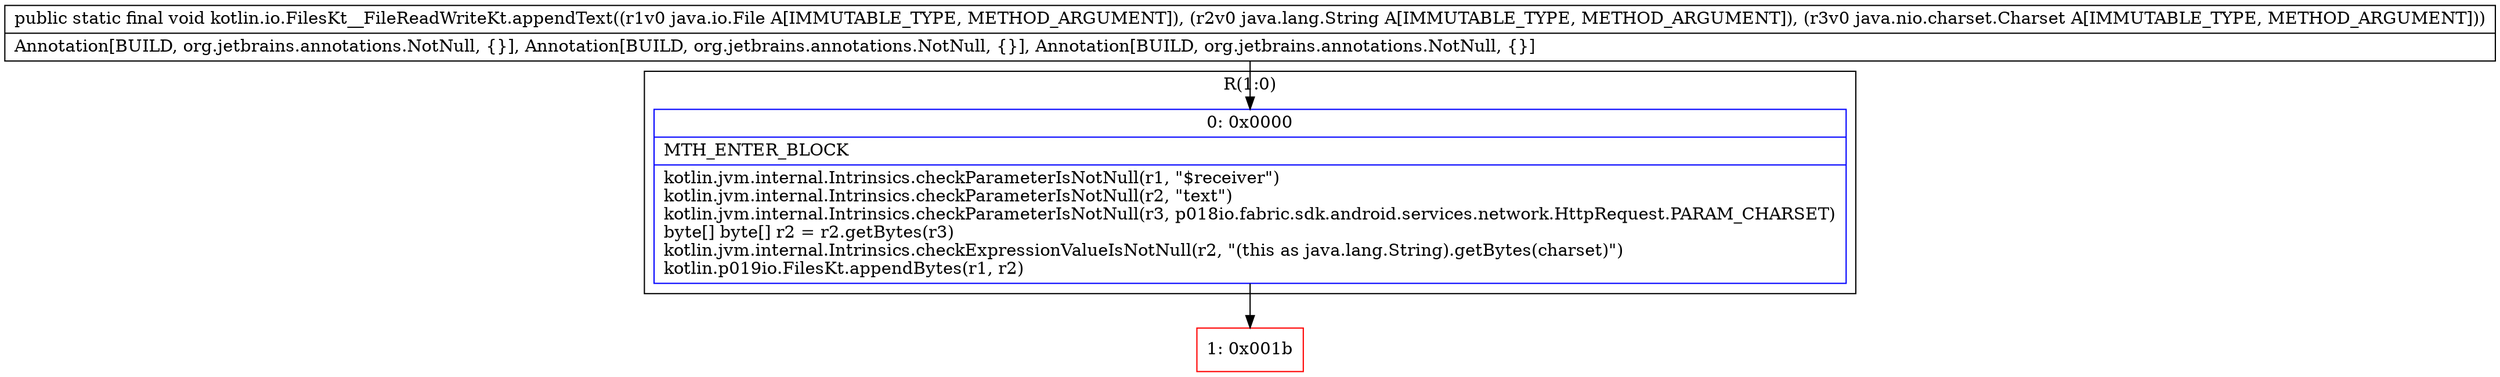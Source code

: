 digraph "CFG forkotlin.io.FilesKt__FileReadWriteKt.appendText(Ljava\/io\/File;Ljava\/lang\/String;Ljava\/nio\/charset\/Charset;)V" {
subgraph cluster_Region_1132748770 {
label = "R(1:0)";
node [shape=record,color=blue];
Node_0 [shape=record,label="{0\:\ 0x0000|MTH_ENTER_BLOCK\l|kotlin.jvm.internal.Intrinsics.checkParameterIsNotNull(r1, \"$receiver\")\lkotlin.jvm.internal.Intrinsics.checkParameterIsNotNull(r2, \"text\")\lkotlin.jvm.internal.Intrinsics.checkParameterIsNotNull(r3, p018io.fabric.sdk.android.services.network.HttpRequest.PARAM_CHARSET)\lbyte[] byte[] r2 = r2.getBytes(r3)\lkotlin.jvm.internal.Intrinsics.checkExpressionValueIsNotNull(r2, \"(this as java.lang.String).getBytes(charset)\")\lkotlin.p019io.FilesKt.appendBytes(r1, r2)\l}"];
}
Node_1 [shape=record,color=red,label="{1\:\ 0x001b}"];
MethodNode[shape=record,label="{public static final void kotlin.io.FilesKt__FileReadWriteKt.appendText((r1v0 java.io.File A[IMMUTABLE_TYPE, METHOD_ARGUMENT]), (r2v0 java.lang.String A[IMMUTABLE_TYPE, METHOD_ARGUMENT]), (r3v0 java.nio.charset.Charset A[IMMUTABLE_TYPE, METHOD_ARGUMENT]))  | Annotation[BUILD, org.jetbrains.annotations.NotNull, \{\}], Annotation[BUILD, org.jetbrains.annotations.NotNull, \{\}], Annotation[BUILD, org.jetbrains.annotations.NotNull, \{\}]\l}"];
MethodNode -> Node_0;
Node_0 -> Node_1;
}

